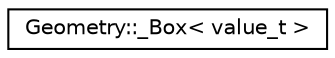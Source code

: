 digraph "Graphical Class Hierarchy"
{
  edge [fontname="Helvetica",fontsize="10",labelfontname="Helvetica",labelfontsize="10"];
  node [fontname="Helvetica",fontsize="10",shape=record];
  rankdir="LR";
  Node1 [label="Geometry::_Box\< value_t \>",height=0.2,width=0.4,color="black", fillcolor="white", style="filled",URL="$classGeometry_1_1__Box.html"];
}
